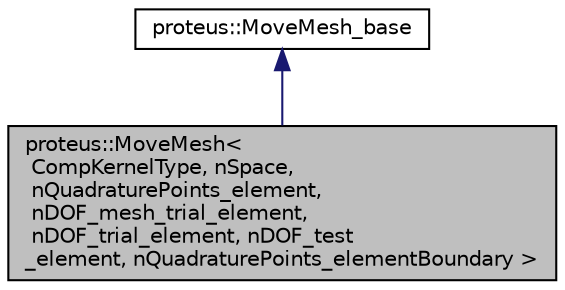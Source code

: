 digraph "proteus::MoveMesh&lt; CompKernelType, nSpace, nQuadraturePoints_element, nDOF_mesh_trial_element, nDOF_trial_element, nDOF_test_element, nQuadraturePoints_elementBoundary &gt;"
{
 // LATEX_PDF_SIZE
  edge [fontname="Helvetica",fontsize="10",labelfontname="Helvetica",labelfontsize="10"];
  node [fontname="Helvetica",fontsize="10",shape=record];
  Node1 [label="proteus::MoveMesh\<\l CompKernelType, nSpace,\l nQuadraturePoints_element,\l nDOF_mesh_trial_element,\l nDOF_trial_element, nDOF_test\l_element, nQuadraturePoints_elementBoundary \>",height=0.2,width=0.4,color="black", fillcolor="grey75", style="filled", fontcolor="black",tooltip=" "];
  Node2 -> Node1 [dir="back",color="midnightblue",fontsize="10",style="solid",fontname="Helvetica"];
  Node2 [label="proteus::MoveMesh_base",height=0.2,width=0.4,color="black", fillcolor="white", style="filled",URL="$classproteus_1_1MoveMesh__base.html",tooltip=" "];
}
